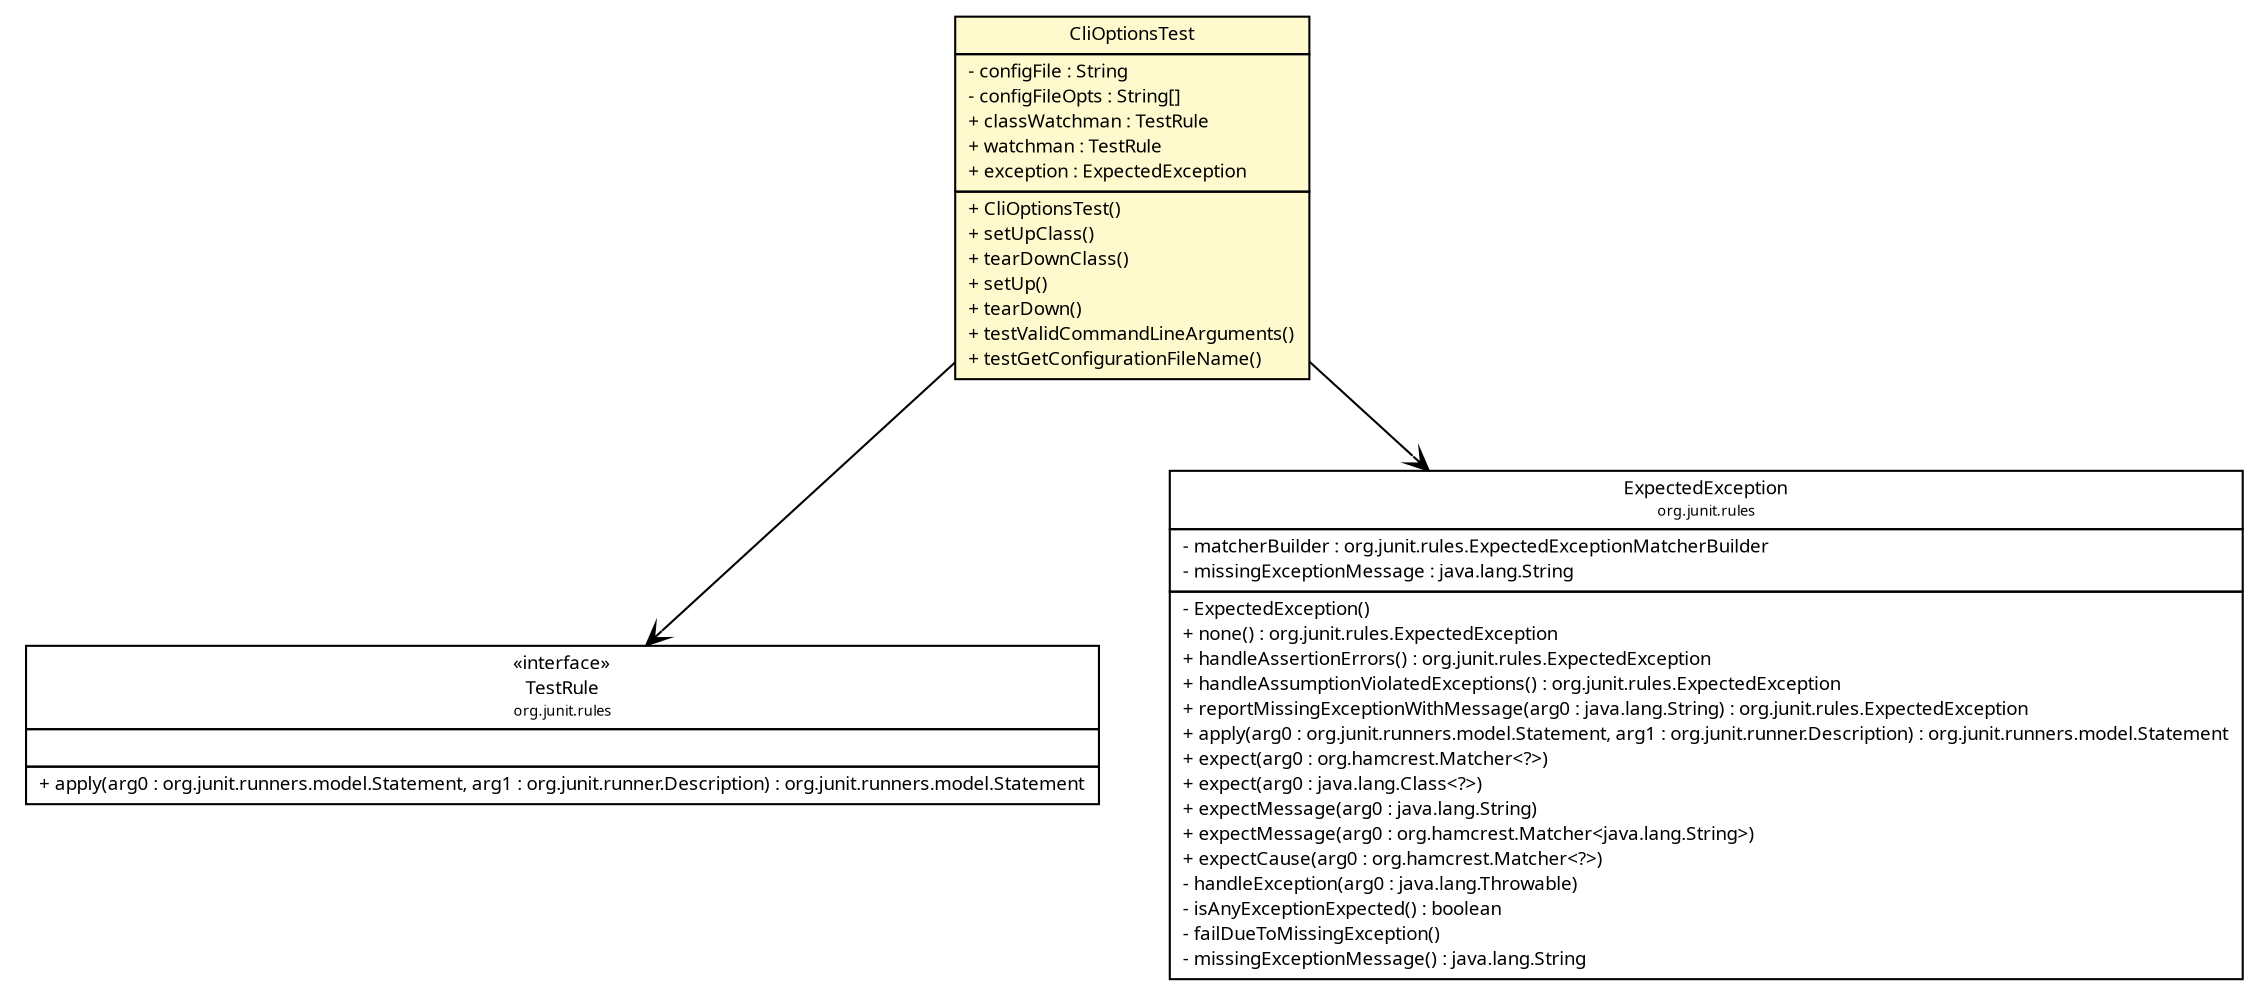 #!/usr/local/bin/dot
#
# Class diagram 
# Generated by UMLGraph version R5_6 (http://www.umlgraph.org/)
#

digraph G {
	edge [fontname="Trebuchet MS",fontsize=10,labelfontname="Trebuchet MS",labelfontsize=10];
	node [fontname="Trebuchet MS",fontsize=10,shape=plaintext];
	nodesep=0.25;
	ranksep=0.5;
	// broadwick.CliOptionsTest
	c1069 [label=<<table title="broadwick.CliOptionsTest" border="0" cellborder="1" cellspacing="0" cellpadding="2" port="p" bgcolor="lemonChiffon" href="./CliOptionsTest.html">
		<tr><td><table border="0" cellspacing="0" cellpadding="1">
<tr><td align="center" balign="center"><font face="Trebuchet MS"> CliOptionsTest </font></td></tr>
		</table></td></tr>
		<tr><td><table border="0" cellspacing="0" cellpadding="1">
<tr><td align="left" balign="left"> - configFile : String </td></tr>
<tr><td align="left" balign="left"> - configFileOpts : String[] </td></tr>
<tr><td align="left" balign="left"> + classWatchman : TestRule </td></tr>
<tr><td align="left" balign="left"> + watchman : TestRule </td></tr>
<tr><td align="left" balign="left"> + exception : ExpectedException </td></tr>
		</table></td></tr>
		<tr><td><table border="0" cellspacing="0" cellpadding="1">
<tr><td align="left" balign="left"> + CliOptionsTest() </td></tr>
<tr><td align="left" balign="left"> + setUpClass() </td></tr>
<tr><td align="left" balign="left"> + tearDownClass() </td></tr>
<tr><td align="left" balign="left"> + setUp() </td></tr>
<tr><td align="left" balign="left"> + tearDown() </td></tr>
<tr><td align="left" balign="left"> + testValidCommandLineArguments() </td></tr>
<tr><td align="left" balign="left"> + testGetConfigurationFileName() </td></tr>
		</table></td></tr>
		</table>>, URL="./CliOptionsTest.html", fontname="Trebuchet MS", fontcolor="black", fontsize=9.0];
	// broadwick.CliOptionsTest NAVASSOC org.junit.rules.TestRule
	c1069:p -> c1100:p [taillabel="", label="", headlabel="", fontname="Trebuchet MS", fontcolor="black", fontsize=10.0, color="black", arrowhead=open];
	// broadwick.CliOptionsTest NAVASSOC org.junit.rules.ExpectedException
	c1069:p -> c1105:p [taillabel="", label="", headlabel="", fontname="Trebuchet MS", fontcolor="black", fontsize=10.0, color="black", arrowhead=open];
	// org.junit.rules.TestRule
	c1100 [label=<<table title="org.junit.rules.TestRule" border="0" cellborder="1" cellspacing="0" cellpadding="2" port="p" href="http://java.sun.com/j2se/1.4.2/docs/api/org/junit/rules/TestRule.html">
		<tr><td><table border="0" cellspacing="0" cellpadding="1">
<tr><td align="center" balign="center"> &#171;interface&#187; </td></tr>
<tr><td align="center" balign="center"><font face="Trebuchet MS"> TestRule </font></td></tr>
<tr><td align="center" balign="center"><font face="Trebuchet MS" point-size="7.0"> org.junit.rules </font></td></tr>
		</table></td></tr>
		<tr><td><table border="0" cellspacing="0" cellpadding="1">
<tr><td align="left" balign="left">  </td></tr>
		</table></td></tr>
		<tr><td><table border="0" cellspacing="0" cellpadding="1">
<tr><td align="left" balign="left"><font face="Trebuchet MS" point-size="9.0"> + apply(arg0 : org.junit.runners.model.Statement, arg1 : org.junit.runner.Description) : org.junit.runners.model.Statement </font></td></tr>
		</table></td></tr>
		</table>>, URL="http://java.sun.com/j2se/1.4.2/docs/api/org/junit/rules/TestRule.html", fontname="Trebuchet MS", fontcolor="black", fontsize=9.0];
	// org.junit.rules.ExpectedException
	c1105 [label=<<table title="org.junit.rules.ExpectedException" border="0" cellborder="1" cellspacing="0" cellpadding="2" port="p" href="http://java.sun.com/j2se/1.4.2/docs/api/org/junit/rules/ExpectedException.html">
		<tr><td><table border="0" cellspacing="0" cellpadding="1">
<tr><td align="center" balign="center"><font face="Trebuchet MS"> ExpectedException </font></td></tr>
<tr><td align="center" balign="center"><font face="Trebuchet MS" point-size="7.0"> org.junit.rules </font></td></tr>
		</table></td></tr>
		<tr><td><table border="0" cellspacing="0" cellpadding="1">
<tr><td align="left" balign="left"> - matcherBuilder : org.junit.rules.ExpectedExceptionMatcherBuilder </td></tr>
<tr><td align="left" balign="left"> - missingExceptionMessage : java.lang.String </td></tr>
		</table></td></tr>
		<tr><td><table border="0" cellspacing="0" cellpadding="1">
<tr><td align="left" balign="left"> - ExpectedException() </td></tr>
<tr><td align="left" balign="left"> + none() : org.junit.rules.ExpectedException </td></tr>
<tr><td align="left" balign="left"> + handleAssertionErrors() : org.junit.rules.ExpectedException </td></tr>
<tr><td align="left" balign="left"> + handleAssumptionViolatedExceptions() : org.junit.rules.ExpectedException </td></tr>
<tr><td align="left" balign="left"> + reportMissingExceptionWithMessage(arg0 : java.lang.String) : org.junit.rules.ExpectedException </td></tr>
<tr><td align="left" balign="left"> + apply(arg0 : org.junit.runners.model.Statement, arg1 : org.junit.runner.Description) : org.junit.runners.model.Statement </td></tr>
<tr><td align="left" balign="left"> + expect(arg0 : org.hamcrest.Matcher&lt;?&gt;) </td></tr>
<tr><td align="left" balign="left"> + expect(arg0 : java.lang.Class&lt;?&gt;) </td></tr>
<tr><td align="left" balign="left"> + expectMessage(arg0 : java.lang.String) </td></tr>
<tr><td align="left" balign="left"> + expectMessage(arg0 : org.hamcrest.Matcher&lt;java.lang.String&gt;) </td></tr>
<tr><td align="left" balign="left"> + expectCause(arg0 : org.hamcrest.Matcher&lt;?&gt;) </td></tr>
<tr><td align="left" balign="left"> - handleException(arg0 : java.lang.Throwable) </td></tr>
<tr><td align="left" balign="left"> - isAnyExceptionExpected() : boolean </td></tr>
<tr><td align="left" balign="left"> - failDueToMissingException() </td></tr>
<tr><td align="left" balign="left"> - missingExceptionMessage() : java.lang.String </td></tr>
		</table></td></tr>
		</table>>, URL="http://java.sun.com/j2se/1.4.2/docs/api/org/junit/rules/ExpectedException.html", fontname="Trebuchet MS", fontcolor="black", fontsize=9.0];
}

